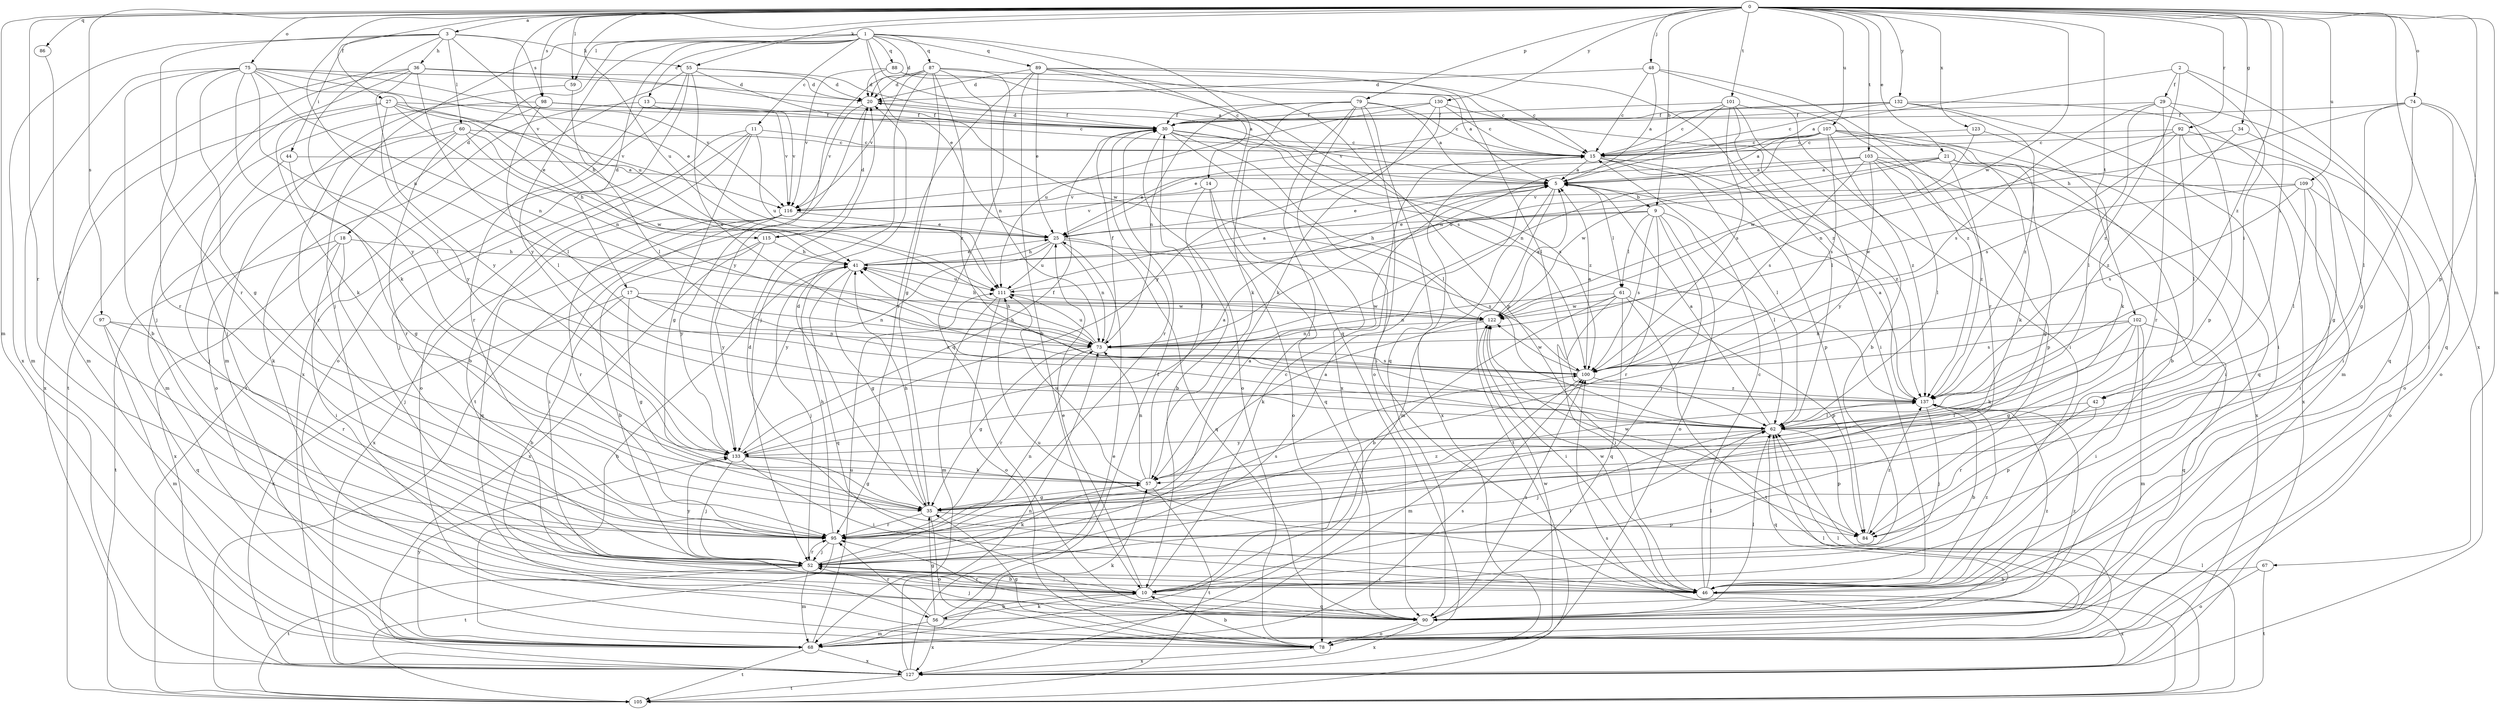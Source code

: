 strict digraph  {
0;
1;
2;
3;
5;
9;
10;
11;
13;
14;
15;
17;
18;
20;
21;
25;
27;
29;
30;
34;
35;
36;
41;
42;
44;
46;
48;
52;
55;
56;
57;
59;
60;
61;
62;
67;
68;
73;
74;
75;
78;
79;
84;
86;
87;
88;
89;
90;
92;
95;
97;
98;
100;
101;
102;
103;
105;
107;
109;
111;
115;
116;
122;
123;
127;
130;
132;
133;
137;
0 -> 3  [label=a];
0 -> 9  [label=b];
0 -> 21  [label=e];
0 -> 27  [label=f];
0 -> 34  [label=g];
0 -> 42  [label=i];
0 -> 48  [label=j];
0 -> 55  [label=k];
0 -> 59  [label=l];
0 -> 67  [label=m];
0 -> 68  [label=m];
0 -> 73  [label=n];
0 -> 74  [label=o];
0 -> 75  [label=o];
0 -> 79  [label=p];
0 -> 84  [label=p];
0 -> 86  [label=q];
0 -> 92  [label=r];
0 -> 95  [label=r];
0 -> 97  [label=s];
0 -> 98  [label=s];
0 -> 101  [label=t];
0 -> 102  [label=t];
0 -> 103  [label=t];
0 -> 107  [label=u];
0 -> 109  [label=u];
0 -> 111  [label=u];
0 -> 115  [label=v];
0 -> 122  [label=w];
0 -> 123  [label=x];
0 -> 127  [label=x];
0 -> 130  [label=y];
0 -> 132  [label=y];
0 -> 137  [label=z];
1 -> 5  [label=a];
1 -> 11  [label=c];
1 -> 13  [label=c];
1 -> 14  [label=c];
1 -> 17  [label=d];
1 -> 18  [label=d];
1 -> 20  [label=d];
1 -> 25  [label=e];
1 -> 52  [label=j];
1 -> 59  [label=l];
1 -> 87  [label=q];
1 -> 88  [label=q];
1 -> 89  [label=q];
1 -> 90  [label=q];
1 -> 133  [label=y];
2 -> 5  [label=a];
2 -> 29  [label=f];
2 -> 42  [label=i];
2 -> 90  [label=q];
2 -> 137  [label=z];
3 -> 36  [label=h];
3 -> 44  [label=i];
3 -> 55  [label=k];
3 -> 60  [label=l];
3 -> 95  [label=r];
3 -> 98  [label=s];
3 -> 111  [label=u];
3 -> 127  [label=x];
3 -> 133  [label=y];
5 -> 9  [label=b];
5 -> 25  [label=e];
5 -> 61  [label=l];
5 -> 68  [label=m];
5 -> 105  [label=t];
5 -> 115  [label=v];
9 -> 25  [label=e];
9 -> 41  [label=h];
9 -> 52  [label=j];
9 -> 61  [label=l];
9 -> 62  [label=l];
9 -> 78  [label=o];
9 -> 95  [label=r];
9 -> 100  [label=s];
10 -> 15  [label=c];
10 -> 25  [label=e];
10 -> 52  [label=j];
10 -> 56  [label=k];
10 -> 62  [label=l];
10 -> 90  [label=q];
11 -> 10  [label=b];
11 -> 15  [label=c];
11 -> 35  [label=g];
11 -> 52  [label=j];
11 -> 78  [label=o];
11 -> 111  [label=u];
13 -> 30  [label=f];
13 -> 56  [label=k];
13 -> 95  [label=r];
13 -> 116  [label=v];
14 -> 10  [label=b];
14 -> 78  [label=o];
14 -> 90  [label=q];
14 -> 116  [label=v];
15 -> 5  [label=a];
15 -> 62  [label=l];
15 -> 84  [label=p];
15 -> 127  [label=x];
15 -> 137  [label=z];
17 -> 10  [label=b];
17 -> 35  [label=g];
17 -> 73  [label=n];
17 -> 122  [label=w];
17 -> 127  [label=x];
17 -> 137  [label=z];
18 -> 41  [label=h];
18 -> 46  [label=i];
18 -> 52  [label=j];
18 -> 105  [label=t];
18 -> 127  [label=x];
20 -> 30  [label=f];
20 -> 105  [label=t];
20 -> 116  [label=v];
21 -> 5  [label=a];
21 -> 35  [label=g];
21 -> 57  [label=k];
21 -> 111  [label=u];
21 -> 122  [label=w];
21 -> 137  [label=z];
25 -> 41  [label=h];
25 -> 73  [label=n];
25 -> 90  [label=q];
25 -> 100  [label=s];
25 -> 111  [label=u];
25 -> 133  [label=y];
27 -> 25  [label=e];
27 -> 30  [label=f];
27 -> 57  [label=k];
27 -> 73  [label=n];
27 -> 116  [label=v];
27 -> 127  [label=x];
27 -> 133  [label=y];
29 -> 30  [label=f];
29 -> 62  [label=l];
29 -> 84  [label=p];
29 -> 90  [label=q];
29 -> 95  [label=r];
29 -> 100  [label=s];
30 -> 15  [label=c];
30 -> 20  [label=d];
30 -> 46  [label=i];
30 -> 62  [label=l];
30 -> 78  [label=o];
30 -> 95  [label=r];
30 -> 100  [label=s];
30 -> 137  [label=z];
34 -> 15  [label=c];
34 -> 78  [label=o];
34 -> 137  [label=z];
35 -> 20  [label=d];
35 -> 41  [label=h];
35 -> 78  [label=o];
35 -> 84  [label=p];
35 -> 95  [label=r];
35 -> 137  [label=z];
36 -> 20  [label=d];
36 -> 30  [label=f];
36 -> 52  [label=j];
36 -> 62  [label=l];
36 -> 68  [label=m];
36 -> 105  [label=t];
36 -> 133  [label=y];
41 -> 25  [label=e];
41 -> 35  [label=g];
41 -> 52  [label=j];
41 -> 90  [label=q];
41 -> 111  [label=u];
42 -> 62  [label=l];
42 -> 84  [label=p];
42 -> 95  [label=r];
44 -> 5  [label=a];
44 -> 35  [label=g];
44 -> 52  [label=j];
46 -> 15  [label=c];
46 -> 20  [label=d];
46 -> 62  [label=l];
46 -> 111  [label=u];
46 -> 122  [label=w];
46 -> 127  [label=x];
46 -> 137  [label=z];
48 -> 5  [label=a];
48 -> 15  [label=c];
48 -> 20  [label=d];
48 -> 95  [label=r];
48 -> 137  [label=z];
52 -> 5  [label=a];
52 -> 10  [label=b];
52 -> 46  [label=i];
52 -> 57  [label=k];
52 -> 68  [label=m];
52 -> 73  [label=n];
52 -> 95  [label=r];
52 -> 105  [label=t];
52 -> 133  [label=y];
55 -> 5  [label=a];
55 -> 20  [label=d];
55 -> 78  [label=o];
55 -> 100  [label=s];
55 -> 105  [label=t];
55 -> 122  [label=w];
55 -> 127  [label=x];
56 -> 10  [label=b];
56 -> 30  [label=f];
56 -> 35  [label=g];
56 -> 68  [label=m];
56 -> 95  [label=r];
56 -> 127  [label=x];
56 -> 137  [label=z];
57 -> 30  [label=f];
57 -> 35  [label=g];
57 -> 73  [label=n];
57 -> 105  [label=t];
57 -> 111  [label=u];
59 -> 62  [label=l];
59 -> 68  [label=m];
60 -> 15  [label=c];
60 -> 41  [label=h];
60 -> 68  [label=m];
60 -> 78  [label=o];
60 -> 95  [label=r];
60 -> 122  [label=w];
61 -> 10  [label=b];
61 -> 46  [label=i];
61 -> 73  [label=n];
61 -> 84  [label=p];
61 -> 90  [label=q];
61 -> 105  [label=t];
61 -> 122  [label=w];
62 -> 5  [label=a];
62 -> 52  [label=j];
62 -> 84  [label=p];
62 -> 90  [label=q];
62 -> 133  [label=y];
67 -> 10  [label=b];
67 -> 78  [label=o];
67 -> 105  [label=t];
68 -> 41  [label=h];
68 -> 57  [label=k];
68 -> 62  [label=l];
68 -> 100  [label=s];
68 -> 105  [label=t];
68 -> 111  [label=u];
68 -> 127  [label=x];
68 -> 133  [label=y];
73 -> 30  [label=f];
73 -> 35  [label=g];
73 -> 41  [label=h];
73 -> 95  [label=r];
73 -> 100  [label=s];
73 -> 111  [label=u];
74 -> 30  [label=f];
74 -> 35  [label=g];
74 -> 41  [label=h];
74 -> 46  [label=i];
74 -> 62  [label=l];
74 -> 78  [label=o];
75 -> 10  [label=b];
75 -> 20  [label=d];
75 -> 25  [label=e];
75 -> 35  [label=g];
75 -> 41  [label=h];
75 -> 57  [label=k];
75 -> 62  [label=l];
75 -> 68  [label=m];
75 -> 73  [label=n];
75 -> 95  [label=r];
75 -> 116  [label=v];
78 -> 10  [label=b];
78 -> 35  [label=g];
78 -> 62  [label=l];
78 -> 122  [label=w];
78 -> 127  [label=x];
79 -> 5  [label=a];
79 -> 15  [label=c];
79 -> 30  [label=f];
79 -> 52  [label=j];
79 -> 57  [label=k];
79 -> 73  [label=n];
79 -> 78  [label=o];
79 -> 90  [label=q];
79 -> 127  [label=x];
84 -> 122  [label=w];
84 -> 137  [label=z];
86 -> 95  [label=r];
87 -> 15  [label=c];
87 -> 20  [label=d];
87 -> 35  [label=g];
87 -> 52  [label=j];
87 -> 73  [label=n];
87 -> 90  [label=q];
87 -> 116  [label=v];
87 -> 133  [label=y];
87 -> 137  [label=z];
88 -> 5  [label=a];
88 -> 15  [label=c];
88 -> 20  [label=d];
88 -> 116  [label=v];
89 -> 10  [label=b];
89 -> 20  [label=d];
89 -> 25  [label=e];
89 -> 62  [label=l];
89 -> 84  [label=p];
89 -> 95  [label=r];
89 -> 100  [label=s];
89 -> 137  [label=z];
90 -> 52  [label=j];
90 -> 62  [label=l];
90 -> 78  [label=o];
90 -> 95  [label=r];
90 -> 100  [label=s];
90 -> 127  [label=x];
90 -> 137  [label=z];
92 -> 15  [label=c];
92 -> 35  [label=g];
92 -> 46  [label=i];
92 -> 62  [label=l];
92 -> 73  [label=n];
92 -> 100  [label=s];
95 -> 5  [label=a];
95 -> 41  [label=h];
95 -> 52  [label=j];
95 -> 100  [label=s];
95 -> 105  [label=t];
97 -> 68  [label=m];
97 -> 73  [label=n];
97 -> 90  [label=q];
97 -> 95  [label=r];
98 -> 15  [label=c];
98 -> 30  [label=f];
98 -> 52  [label=j];
98 -> 62  [label=l];
98 -> 95  [label=r];
98 -> 116  [label=v];
100 -> 5  [label=a];
100 -> 41  [label=h];
100 -> 68  [label=m];
100 -> 122  [label=w];
100 -> 137  [label=z];
101 -> 10  [label=b];
101 -> 15  [label=c];
101 -> 30  [label=f];
101 -> 46  [label=i];
101 -> 62  [label=l];
101 -> 73  [label=n];
101 -> 100  [label=s];
102 -> 35  [label=g];
102 -> 46  [label=i];
102 -> 57  [label=k];
102 -> 68  [label=m];
102 -> 73  [label=n];
102 -> 90  [label=q];
102 -> 100  [label=s];
103 -> 5  [label=a];
103 -> 25  [label=e];
103 -> 46  [label=i];
103 -> 62  [label=l];
103 -> 84  [label=p];
103 -> 100  [label=s];
103 -> 127  [label=x];
103 -> 133  [label=y];
105 -> 62  [label=l];
105 -> 100  [label=s];
107 -> 5  [label=a];
107 -> 10  [label=b];
107 -> 15  [label=c];
107 -> 25  [label=e];
107 -> 73  [label=n];
107 -> 90  [label=q];
107 -> 100  [label=s];
107 -> 127  [label=x];
107 -> 137  [label=z];
109 -> 46  [label=i];
109 -> 62  [label=l];
109 -> 78  [label=o];
109 -> 100  [label=s];
109 -> 116  [label=v];
109 -> 122  [label=w];
111 -> 5  [label=a];
111 -> 68  [label=m];
111 -> 78  [label=o];
111 -> 122  [label=w];
115 -> 10  [label=b];
115 -> 20  [label=d];
115 -> 41  [label=h];
115 -> 127  [label=x];
115 -> 133  [label=y];
116 -> 25  [label=e];
116 -> 46  [label=i];
116 -> 90  [label=q];
116 -> 95  [label=r];
116 -> 127  [label=x];
116 -> 133  [label=y];
122 -> 5  [label=a];
122 -> 41  [label=h];
122 -> 46  [label=i];
122 -> 57  [label=k];
122 -> 73  [label=n];
123 -> 15  [label=c];
123 -> 57  [label=k];
123 -> 122  [label=w];
127 -> 25  [label=e];
127 -> 73  [label=n];
127 -> 105  [label=t];
130 -> 15  [label=c];
130 -> 30  [label=f];
130 -> 46  [label=i];
130 -> 57  [label=k];
130 -> 111  [label=u];
130 -> 133  [label=y];
132 -> 15  [label=c];
132 -> 30  [label=f];
132 -> 46  [label=i];
132 -> 68  [label=m];
132 -> 116  [label=v];
132 -> 137  [label=z];
133 -> 5  [label=a];
133 -> 30  [label=f];
133 -> 35  [label=g];
133 -> 46  [label=i];
133 -> 52  [label=j];
133 -> 57  [label=k];
137 -> 5  [label=a];
137 -> 10  [label=b];
137 -> 52  [label=j];
137 -> 62  [label=l];
}
